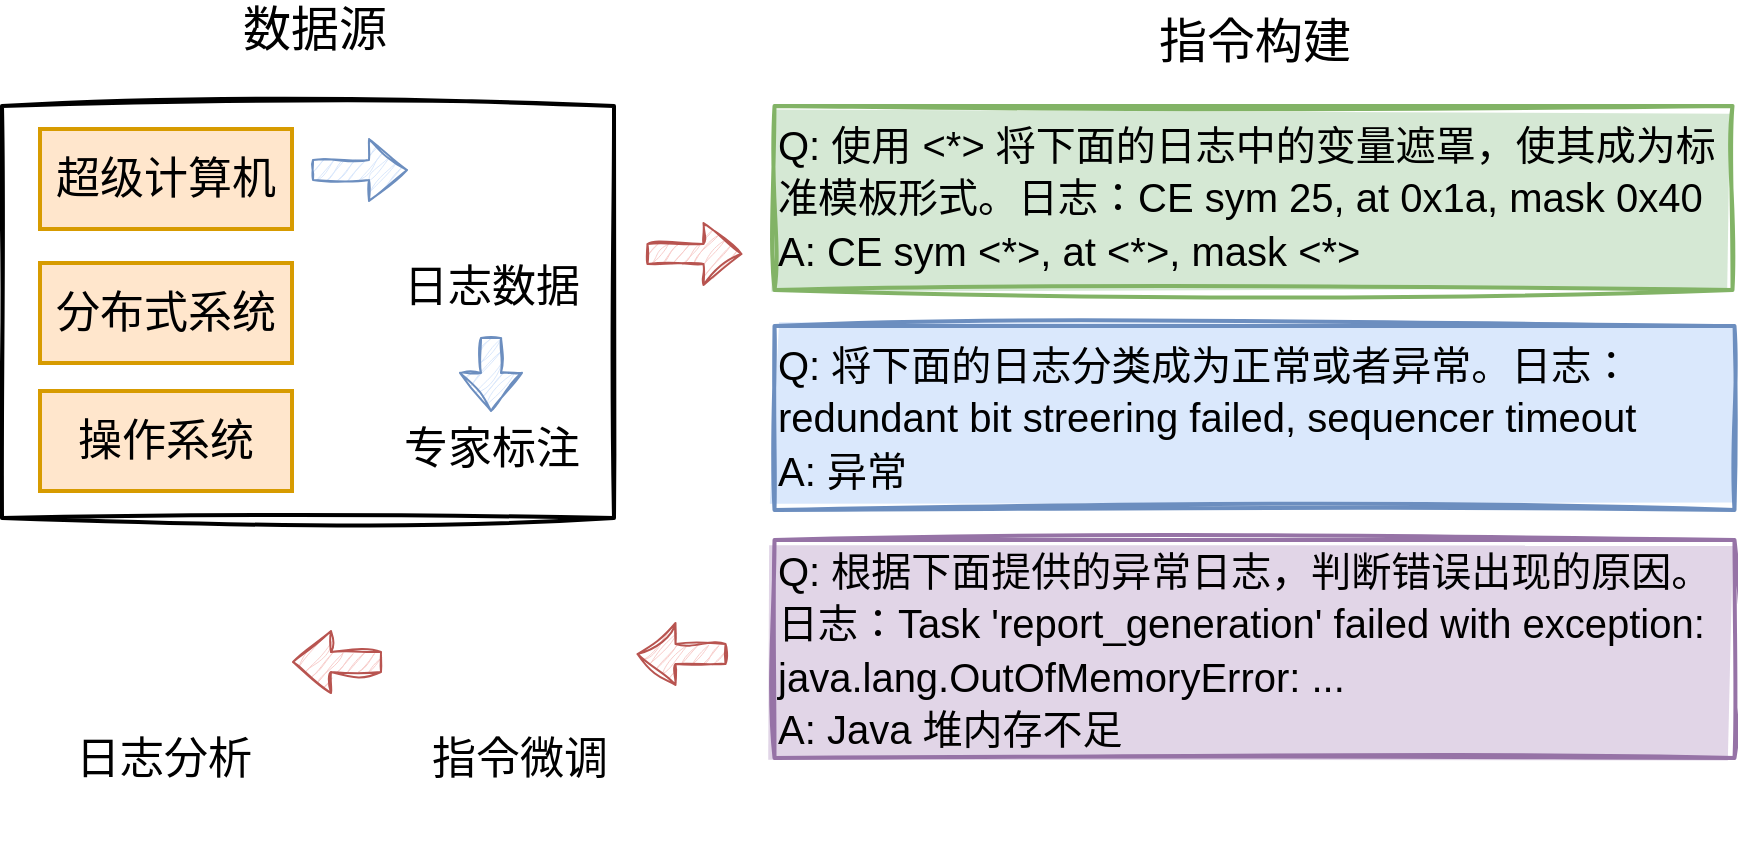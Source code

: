 <mxfile version="26.1.0">
  <diagram name="第 1 页" id="4cbVk9BduLOSev-ETvPm">
    <mxGraphModel dx="2308" dy="1143" grid="0" gridSize="10" guides="1" tooltips="1" connect="1" arrows="1" fold="1" page="0" pageScale="1" pageWidth="827" pageHeight="1169" math="0" shadow="0">
      <root>
        <mxCell id="0" />
        <mxCell id="1" parent="0" />
        <mxCell id="I8kIcj3TcM5k3Reb0tf7-1" value="&lt;font&gt;数据源&lt;/font&gt;" style="text;html=1;align=center;verticalAlign=middle;whiteSpace=wrap;rounded=0;fontSize=24;" vertex="1" parent="1">
          <mxGeometry x="33.25" y="220" width="141" height="30" as="geometry" />
        </mxCell>
        <mxCell id="I8kIcj3TcM5k3Reb0tf7-2" value="" style="rounded=0;whiteSpace=wrap;html=1;strokeWidth=2;sketch=1;curveFitting=1;jiggle=2;fillColor=none;strokeColor=#000000;" vertex="1" parent="1">
          <mxGeometry x="-53" y="273" width="306" height="206" as="geometry" />
        </mxCell>
        <mxCell id="I8kIcj3TcM5k3Reb0tf7-3" value="超级计算机" style="rounded=0;whiteSpace=wrap;html=1;strokeWidth=2;fontSize=22;fillColor=#ffe6cc;strokeColor=#d79b00;" vertex="1" parent="1">
          <mxGeometry x="-34" y="284.5" width="126" height="50" as="geometry" />
        </mxCell>
        <mxCell id="I8kIcj3TcM5k3Reb0tf7-4" value="分布式系统" style="rounded=0;whiteSpace=wrap;html=1;strokeWidth=2;fontSize=22;fillColor=#ffe6cc;strokeColor=#d79b00;" vertex="1" parent="1">
          <mxGeometry x="-34" y="351.5" width="126" height="50" as="geometry" />
        </mxCell>
        <mxCell id="I8kIcj3TcM5k3Reb0tf7-5" value="操作系统" style="rounded=0;whiteSpace=wrap;html=1;strokeWidth=2;fontSize=22;fillColor=#ffe6cc;strokeColor=#d79b00;" vertex="1" parent="1">
          <mxGeometry x="-34" y="415.5" width="126" height="50" as="geometry" />
        </mxCell>
        <mxCell id="I8kIcj3TcM5k3Reb0tf7-6" value="" style="shape=flexArrow;endArrow=classic;html=1;rounded=0;sketch=1;curveFitting=1;jiggle=2;fillColor=#dae8fc;strokeColor=#6c8ebf;" edge="1" parent="1">
          <mxGeometry width="50" height="50" relative="1" as="geometry">
            <mxPoint x="102" y="305" as="sourcePoint" />
            <mxPoint x="150" y="305" as="targetPoint" />
          </mxGeometry>
        </mxCell>
        <mxCell id="I8kIcj3TcM5k3Reb0tf7-7" value="" style="shape=image;verticalLabelPosition=bottom;labelBackgroundColor=default;verticalAlign=top;aspect=fixed;imageAspect=0;image=https://static.vecteezy.com/system/resources/previews/031/069/000/non_2x/logs-icon-vector.jpg;" vertex="1" parent="1">
          <mxGeometry x="159" y="278" width="65" height="65" as="geometry" />
        </mxCell>
        <mxCell id="I8kIcj3TcM5k3Reb0tf7-8" value="&lt;div style=&quot;&quot;&gt;&lt;span style=&quot;background-color: transparent; color: light-dark(rgb(0, 0, 0), rgb(255, 255, 255)); font-size: 22px;&quot;&gt;日志数据&lt;/span&gt;&lt;/div&gt;" style="text;whiteSpace=wrap;html=1;align=center;" vertex="1" parent="1">
          <mxGeometry x="122.5" y="343.5" width="138" height="38" as="geometry" />
        </mxCell>
        <mxCell id="I8kIcj3TcM5k3Reb0tf7-9" value="" style="shape=flexArrow;endArrow=classic;html=1;rounded=0;sketch=1;curveFitting=1;jiggle=2;fillColor=#dae8fc;strokeColor=#6c8ebf;exitX=0.5;exitY=1;exitDx=0;exitDy=0;entryX=0.732;entryY=0.685;entryDx=0;entryDy=0;entryPerimeter=0;" edge="1" parent="1">
          <mxGeometry width="50" height="50" relative="1" as="geometry">
            <mxPoint x="191.5" y="388.5" as="sourcePoint" />
            <mxPoint x="191.488" y="425.96" as="targetPoint" />
          </mxGeometry>
        </mxCell>
        <mxCell id="I8kIcj3TcM5k3Reb0tf7-10" value="&lt;div style=&quot;&quot;&gt;&lt;span style=&quot;font-size: 22px;&quot;&gt;专家标注&lt;/span&gt;&lt;/div&gt;" style="text;whiteSpace=wrap;html=1;align=center;" vertex="1" parent="1">
          <mxGeometry x="122.5" y="425" width="138" height="38" as="geometry" />
        </mxCell>
        <mxCell id="I8kIcj3TcM5k3Reb0tf7-11" value="" style="shape=flexArrow;endArrow=classic;html=1;rounded=0;sketch=1;curveFitting=1;jiggle=2;fillColor=#f8cecc;strokeColor=#b85450;" edge="1" parent="1">
          <mxGeometry width="50" height="50" relative="1" as="geometry">
            <mxPoint x="269.25" y="347" as="sourcePoint" />
            <mxPoint x="317.25" y="347" as="targetPoint" />
          </mxGeometry>
        </mxCell>
        <mxCell id="I8kIcj3TcM5k3Reb0tf7-12" value="&lt;font&gt;指令构建&lt;/font&gt;" style="text;html=1;align=center;verticalAlign=middle;whiteSpace=wrap;rounded=0;fontSize=24;" vertex="1" parent="1">
          <mxGeometry x="502.75" y="226" width="141" height="30" as="geometry" />
        </mxCell>
        <mxCell id="I8kIcj3TcM5k3Reb0tf7-13" value="&lt;font style=&quot;font-size: 20px;&quot;&gt;Q: 使用 &amp;lt;*&amp;gt; 将下面的日志中的变量遮罩，使其成为标准模板形式。日志：CE sym 25, at 0x1a, mask 0x40&lt;/font&gt;&lt;div&gt;&lt;font style=&quot;font-size: 20px;&quot;&gt;A: CE sym &amp;lt;*&amp;gt;, at &amp;lt;*&amp;gt;, mask &amp;lt;*&amp;gt;&lt;/font&gt;&lt;/div&gt;" style="rounded=0;whiteSpace=wrap;html=1;strokeWidth=2;sketch=1;curveFitting=1;jiggle=2;fillColor=#d5e8d4;strokeColor=#82b366;align=left;fontSize=22;fillStyle=solid;" vertex="1" parent="1">
          <mxGeometry x="333.25" y="273" width="479" height="92" as="geometry" />
        </mxCell>
        <mxCell id="I8kIcj3TcM5k3Reb0tf7-14" value="&lt;font style=&quot;font-size: 20px;&quot;&gt;Q: 将下面的日志分类成为正常或者异常。日志：redundant bit streering failed, sequencer timeout&lt;br&gt;A: 异常&amp;nbsp;&lt;/font&gt;" style="rounded=0;whiteSpace=wrap;html=1;strokeWidth=2;sketch=1;curveFitting=1;jiggle=2;fillColor=#dae8fc;strokeColor=#6c8ebf;align=left;fontSize=22;fillStyle=solid;" vertex="1" parent="1">
          <mxGeometry x="333.25" y="383" width="480" height="92" as="geometry" />
        </mxCell>
        <mxCell id="I8kIcj3TcM5k3Reb0tf7-15" value="&lt;font style=&quot;font-size: 20px;&quot;&gt;Q: 根据下面提供的异常日志，判断错误出现的原因。日志：Task &#39;report_generation&#39; failed with exception: java.lang.OutOfMemoryError: ...&lt;br&gt;A:&amp;nbsp;Java 堆内存不足&lt;/font&gt;" style="rounded=0;whiteSpace=wrap;html=1;strokeWidth=2;sketch=1;curveFitting=1;jiggle=2;fillColor=#e1d5e7;strokeColor=#9673a6;align=left;fontSize=22;fillStyle=solid;" vertex="1" parent="1">
          <mxGeometry x="333.25" y="490" width="480" height="109" as="geometry" />
        </mxCell>
        <mxCell id="I8kIcj3TcM5k3Reb0tf7-17" value="" style="shape=flexArrow;endArrow=classic;html=1;rounded=0;sketch=1;curveFitting=1;jiggle=2;fillColor=#f8cecc;strokeColor=#b85450;" edge="1" parent="1">
          <mxGeometry width="50" height="50" relative="1" as="geometry">
            <mxPoint x="309.25" y="547" as="sourcePoint" />
            <mxPoint x="264.25" y="547" as="targetPoint" />
          </mxGeometry>
        </mxCell>
        <mxCell id="I8kIcj3TcM5k3Reb0tf7-18" value="" style="shape=image;verticalLabelPosition=bottom;labelBackgroundColor=default;verticalAlign=top;aspect=fixed;imageAspect=0;image=https://static.vecteezy.com/system/resources/previews/002/589/005/original/cute-llama-wild-animal-line-style-icon-free-vector.jpg;" vertex="1" parent="1">
          <mxGeometry x="163" y="497" width="83" height="83" as="geometry" />
        </mxCell>
        <mxCell id="I8kIcj3TcM5k3Reb0tf7-19" value="&lt;div style=&quot;&quot;&gt;&lt;span style=&quot;font-size: 22px;&quot;&gt;指令微调&lt;/span&gt;&lt;/div&gt;" style="text;whiteSpace=wrap;html=1;align=center;" vertex="1" parent="1">
          <mxGeometry x="137" y="580" width="138" height="38" as="geometry" />
        </mxCell>
        <mxCell id="I8kIcj3TcM5k3Reb0tf7-21" value="" style="shape=flexArrow;endArrow=classic;html=1;rounded=0;sketch=1;curveFitting=1;jiggle=2;fillColor=#f8cecc;strokeColor=#b85450;" edge="1" parent="1">
          <mxGeometry width="50" height="50" relative="1" as="geometry">
            <mxPoint x="137" y="551" as="sourcePoint" />
            <mxPoint x="92" y="551" as="targetPoint" />
          </mxGeometry>
        </mxCell>
        <mxCell id="I8kIcj3TcM5k3Reb0tf7-23" value="" style="shape=image;verticalLabelPosition=bottom;labelBackgroundColor=default;verticalAlign=top;aspect=fixed;imageAspect=0;image=https://static.vecteezy.com/system/resources/previews/019/507/876/large_2x/analysis-icon-design-free-vector.jpg;" vertex="1" parent="1">
          <mxGeometry x="-9" y="504" width="73.5" height="73.5" as="geometry" />
        </mxCell>
        <mxCell id="I8kIcj3TcM5k3Reb0tf7-24" value="&lt;div style=&quot;&quot;&gt;&lt;span style=&quot;font-size: 22px;&quot;&gt;日志分析&lt;/span&gt;&lt;/div&gt;&lt;div style=&quot;&quot;&gt;&lt;span style=&quot;font-size: 22px;&quot;&gt;&lt;br&gt;&lt;/span&gt;&lt;/div&gt;" style="text;whiteSpace=wrap;html=1;align=center;" vertex="1" parent="1">
          <mxGeometry x="-41.25" y="580" width="138" height="38" as="geometry" />
        </mxCell>
      </root>
    </mxGraphModel>
  </diagram>
</mxfile>
